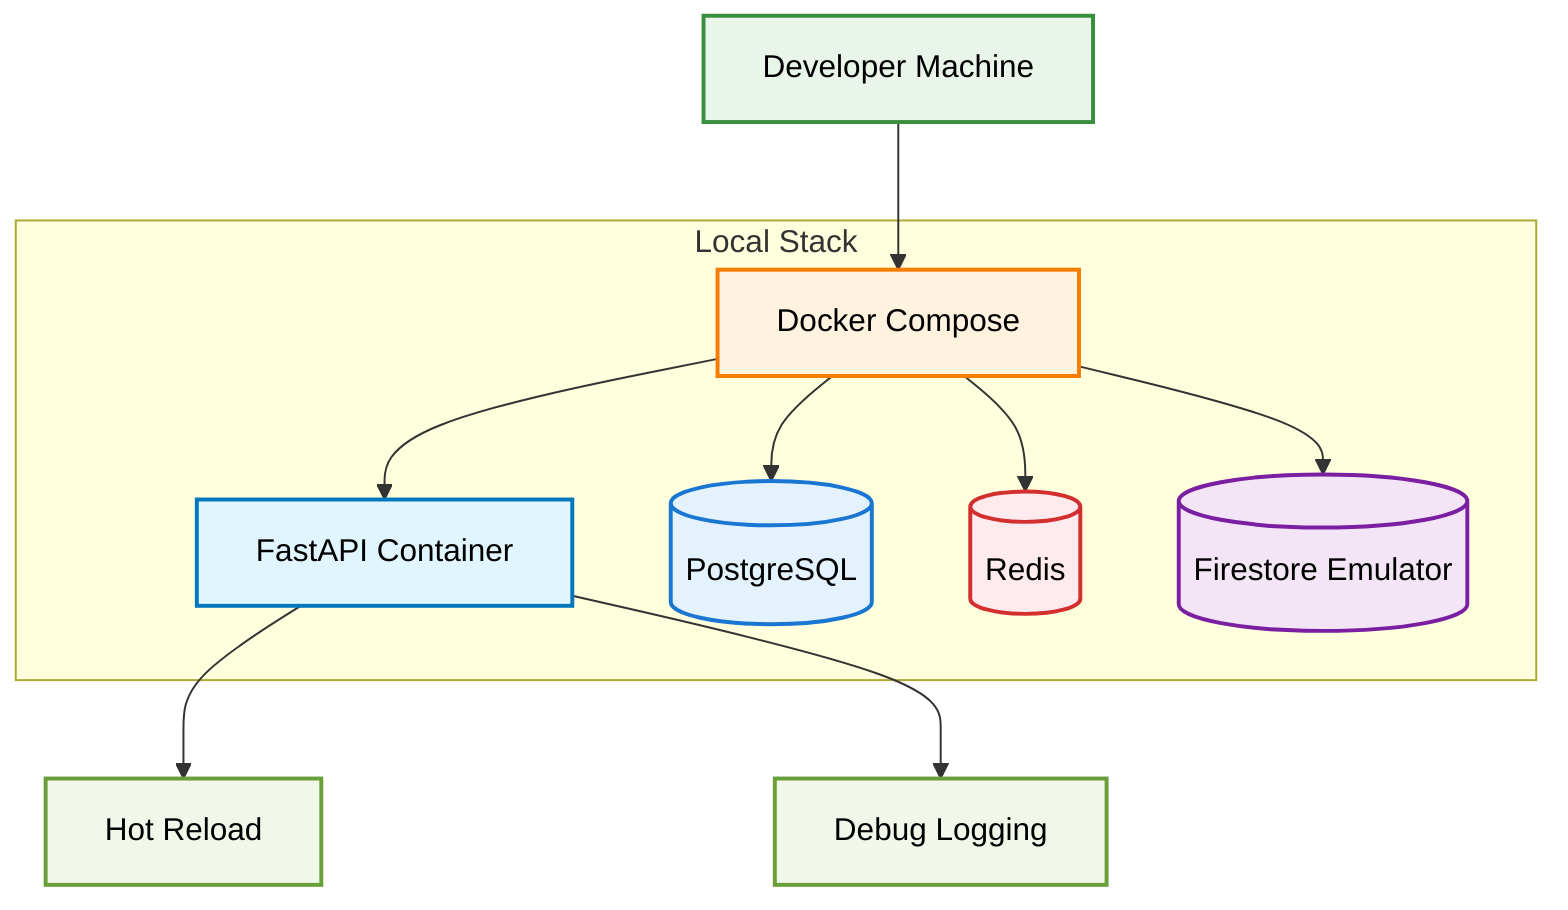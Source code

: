 graph TB
    Dev[Developer Machine]:::developer --> Compose[Docker Compose]:::orchestrator

    subgraph "Local Stack"
        Compose --> API[FastAPI Container]:::application
        Compose --> PG[(PostgreSQL)]:::database
        Compose --> Redis[(Redis)]:::cache
        Compose --> FS[(Firestore Emulator)]:::emulator
    end

    API --> HotReload[Hot Reload]:::development
    API --> DebugLogs[Debug Logging]:::development

    classDef developer fill:#e8f5e8,stroke:#388e3c,stroke-width:2px,color:#000
    classDef orchestrator fill:#fff3e0,stroke:#f57c00,stroke-width:2px,color:#000
    classDef application fill:#e1f5fe,stroke:#0277bd,stroke-width:2px,color:#000
    classDef database fill:#e3f2fd,stroke:#1976d2,stroke-width:2px,color:#000
    classDef cache fill:#ffebee,stroke:#d32f2f,stroke-width:2px,color:#000
    classDef emulator fill:#f3e5f5,stroke:#7b1fa2,stroke-width:2px,color:#000
    classDef development fill:#f1f8e9,stroke:#689f38,stroke-width:2px,color:#000